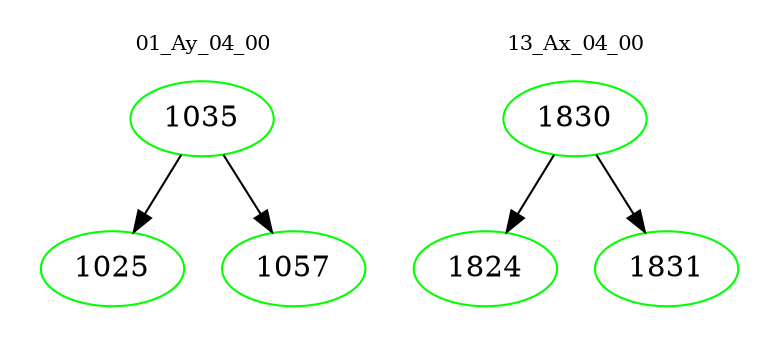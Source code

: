 digraph{
subgraph cluster_0 {
color = white
label = "01_Ay_04_00";
fontsize=10;
T0_1035 [label="1035", color="green"]
T0_1035 -> T0_1025 [color="black"]
T0_1025 [label="1025", color="green"]
T0_1035 -> T0_1057 [color="black"]
T0_1057 [label="1057", color="green"]
}
subgraph cluster_1 {
color = white
label = "13_Ax_04_00";
fontsize=10;
T1_1830 [label="1830", color="green"]
T1_1830 -> T1_1824 [color="black"]
T1_1824 [label="1824", color="green"]
T1_1830 -> T1_1831 [color="black"]
T1_1831 [label="1831", color="green"]
}
}
